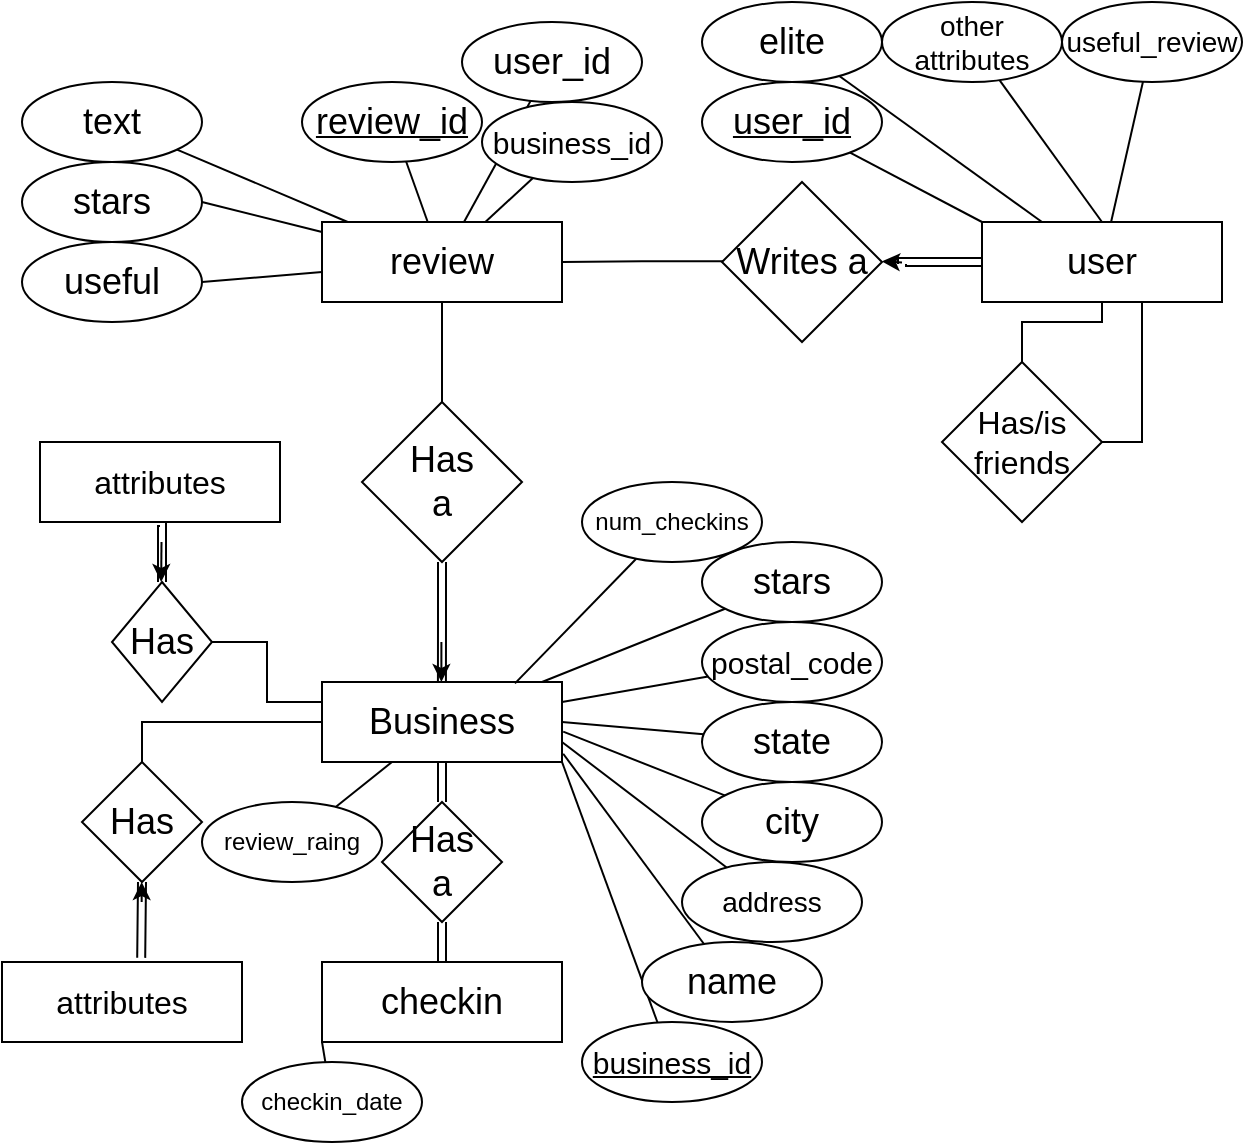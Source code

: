 <mxfile version="24.6.4" type="github">
  <diagram name="Page-1" id="XGp-nELTrrfrIVu4wkue">
    <mxGraphModel dx="2895" dy="628" grid="1" gridSize="10" guides="1" tooltips="1" connect="1" arrows="1" fold="1" page="1" pageScale="1" pageWidth="850" pageHeight="1100" math="0" shadow="0">
      <root>
        <mxCell id="0" />
        <mxCell id="1" parent="0" />
        <mxCell id="s7CKVU12fJIXtigg7PJj-2" value="&lt;font style=&quot;font-size: 18px;&quot;&gt;user&lt;/font&gt;" style="rounded=0;whiteSpace=wrap;html=1;" vertex="1" parent="1">
          <mxGeometry x="-710" y="330" width="120" height="40" as="geometry" />
        </mxCell>
        <mxCell id="s7CKVU12fJIXtigg7PJj-3" value="&lt;u&gt;&lt;font style=&quot;font-size: 18px;&quot;&gt;user_id&lt;/font&gt;&lt;/u&gt;" style="ellipse;whiteSpace=wrap;html=1;" vertex="1" parent="1">
          <mxGeometry x="-850" y="260" width="90" height="40" as="geometry" />
        </mxCell>
        <mxCell id="s7CKVU12fJIXtigg7PJj-4" value="" style="endArrow=none;html=1;rounded=0;exitX=0;exitY=0;exitDx=0;exitDy=0;" edge="1" parent="1" source="s7CKVU12fJIXtigg7PJj-2" target="s7CKVU12fJIXtigg7PJj-3">
          <mxGeometry width="50" height="50" relative="1" as="geometry">
            <mxPoint x="-110" y="500" as="sourcePoint" />
            <mxPoint x="-60" y="450" as="targetPoint" />
          </mxGeometry>
        </mxCell>
        <mxCell id="s7CKVU12fJIXtigg7PJj-5" value="&lt;font style=&quot;font-size: 18px;&quot;&gt;elite&lt;/font&gt;" style="ellipse;whiteSpace=wrap;html=1;" vertex="1" parent="1">
          <mxGeometry x="-850" y="220" width="90" height="40" as="geometry" />
        </mxCell>
        <mxCell id="s7CKVU12fJIXtigg7PJj-6" value="" style="endArrow=none;html=1;rounded=0;exitX=0.25;exitY=0;exitDx=0;exitDy=0;" edge="1" parent="1" source="s7CKVU12fJIXtigg7PJj-2" target="s7CKVU12fJIXtigg7PJj-5">
          <mxGeometry width="50" height="50" relative="1" as="geometry">
            <mxPoint x="-770" y="500" as="sourcePoint" />
            <mxPoint x="-720" y="450" as="targetPoint" />
          </mxGeometry>
        </mxCell>
        <mxCell id="s7CKVU12fJIXtigg7PJj-7" value="&lt;font style=&quot;font-size: 14px;&quot;&gt;other attributes&lt;br&gt;&lt;/font&gt;" style="ellipse;whiteSpace=wrap;html=1;" vertex="1" parent="1">
          <mxGeometry x="-760" y="220" width="90" height="40" as="geometry" />
        </mxCell>
        <mxCell id="s7CKVU12fJIXtigg7PJj-8" value="" style="endArrow=none;html=1;rounded=0;exitX=0.5;exitY=0;exitDx=0;exitDy=0;" edge="1" parent="1" source="s7CKVU12fJIXtigg7PJj-2" target="s7CKVU12fJIXtigg7PJj-7">
          <mxGeometry width="50" height="50" relative="1" as="geometry">
            <mxPoint x="-770" y="500" as="sourcePoint" />
            <mxPoint x="-720" y="450" as="targetPoint" />
          </mxGeometry>
        </mxCell>
        <mxCell id="s7CKVU12fJIXtigg7PJj-14" style="edgeStyle=orthogonalEdgeStyle;rounded=0;orthogonalLoop=1;jettySize=auto;html=1;endArrow=none;endFill=0;" edge="1" parent="1" source="s7CKVU12fJIXtigg7PJj-10" target="s7CKVU12fJIXtigg7PJj-2">
          <mxGeometry relative="1" as="geometry">
            <mxPoint x="-630" y="390" as="targetPoint" />
            <Array as="points">
              <mxPoint x="-630" y="440" />
            </Array>
          </mxGeometry>
        </mxCell>
        <mxCell id="s7CKVU12fJIXtigg7PJj-10" value="&lt;font style=&quot;font-size: 16px;&quot;&gt;Has/is friends&lt;/font&gt;" style="rhombus;whiteSpace=wrap;html=1;" vertex="1" parent="1">
          <mxGeometry x="-730" y="400" width="80" height="80" as="geometry" />
        </mxCell>
        <mxCell id="s7CKVU12fJIXtigg7PJj-11" value="&lt;font style=&quot;font-size: 14px;&quot;&gt;useful_review&lt;br&gt;&lt;/font&gt;" style="ellipse;whiteSpace=wrap;html=1;" vertex="1" parent="1">
          <mxGeometry x="-670" y="220" width="90" height="40" as="geometry" />
        </mxCell>
        <mxCell id="s7CKVU12fJIXtigg7PJj-12" value="" style="endArrow=none;html=1;rounded=0;" edge="1" parent="1" target="s7CKVU12fJIXtigg7PJj-11" source="s7CKVU12fJIXtigg7PJj-2">
          <mxGeometry width="50" height="50" relative="1" as="geometry">
            <mxPoint x="-560" y="330" as="sourcePoint" />
            <mxPoint x="-630" y="450" as="targetPoint" />
          </mxGeometry>
        </mxCell>
        <mxCell id="s7CKVU12fJIXtigg7PJj-13" style="edgeStyle=orthogonalEdgeStyle;rounded=0;orthogonalLoop=1;jettySize=auto;html=1;exitX=0.5;exitY=0;exitDx=0;exitDy=0;endArrow=none;endFill=0;" edge="1" parent="1" source="s7CKVU12fJIXtigg7PJj-10" target="s7CKVU12fJIXtigg7PJj-2">
          <mxGeometry relative="1" as="geometry">
            <mxPoint x="-680" y="380" as="targetPoint" />
          </mxGeometry>
        </mxCell>
        <mxCell id="Xr0E54ZzPaXTqIcq0mG2-47" style="edgeStyle=orthogonalEdgeStyle;rounded=0;orthogonalLoop=1;jettySize=auto;html=1;exitX=0.5;exitY=1;exitDx=0;exitDy=0;entryX=0.5;entryY=0;entryDx=0;entryDy=0;endArrow=none;endFill=0;" edge="1" parent="1" source="Xr0E54ZzPaXTqIcq0mG2-3" target="Xr0E54ZzPaXTqIcq0mG2-40">
          <mxGeometry relative="1" as="geometry" />
        </mxCell>
        <mxCell id="Xr0E54ZzPaXTqIcq0mG2-3" value="&lt;font style=&quot;font-size: 18px;&quot;&gt;review&lt;/font&gt;" style="rounded=0;whiteSpace=wrap;html=1;" vertex="1" parent="1">
          <mxGeometry x="-1040" y="330" width="120" height="40" as="geometry" />
        </mxCell>
        <mxCell id="Xr0E54ZzPaXTqIcq0mG2-18" style="edgeStyle=orthogonalEdgeStyle;rounded=0;orthogonalLoop=1;jettySize=auto;html=1;entryX=1;entryY=0.5;entryDx=0;entryDy=0;endArrow=none;endFill=0;exitX=0.07;exitY=0.495;exitDx=0;exitDy=0;exitPerimeter=0;" edge="1" parent="1" source="Xr0E54ZzPaXTqIcq0mG2-4" target="Xr0E54ZzPaXTqIcq0mG2-3">
          <mxGeometry relative="1" as="geometry">
            <mxPoint x="-870" y="350" as="sourcePoint" />
          </mxGeometry>
        </mxCell>
        <mxCell id="Xr0E54ZzPaXTqIcq0mG2-4" value="&lt;div&gt;&lt;font style=&quot;font-size: 18px;&quot;&gt;Writes a&lt;br&gt;&lt;/font&gt;&lt;/div&gt;" style="rhombus;whiteSpace=wrap;html=1;" vertex="1" parent="1">
          <mxGeometry x="-840" y="310" width="80" height="80" as="geometry" />
        </mxCell>
        <mxCell id="Xr0E54ZzPaXTqIcq0mG2-5" value="&lt;u&gt;&lt;font style=&quot;font-size: 18px;&quot;&gt;review_id&lt;/font&gt;&lt;/u&gt;" style="ellipse;whiteSpace=wrap;html=1;" vertex="1" parent="1">
          <mxGeometry x="-1050" y="260" width="90" height="40" as="geometry" />
        </mxCell>
        <mxCell id="Xr0E54ZzPaXTqIcq0mG2-6" value="" style="endArrow=none;html=1;rounded=0;" edge="1" parent="1" source="Xr0E54ZzPaXTqIcq0mG2-3" target="Xr0E54ZzPaXTqIcq0mG2-5">
          <mxGeometry width="50" height="50" relative="1" as="geometry">
            <mxPoint x="-800" y="500" as="sourcePoint" />
            <mxPoint x="-750" y="450" as="targetPoint" />
          </mxGeometry>
        </mxCell>
        <mxCell id="Xr0E54ZzPaXTqIcq0mG2-7" value="&lt;font style=&quot;font-size: 18px;&quot;&gt;user_id&lt;/font&gt;" style="ellipse;whiteSpace=wrap;html=1;" vertex="1" parent="1">
          <mxGeometry x="-970" y="230" width="90" height="40" as="geometry" />
        </mxCell>
        <mxCell id="Xr0E54ZzPaXTqIcq0mG2-8" value="" style="endArrow=none;html=1;rounded=0;" edge="1" parent="1" source="Xr0E54ZzPaXTqIcq0mG2-3" target="Xr0E54ZzPaXTqIcq0mG2-7">
          <mxGeometry width="50" height="50" relative="1" as="geometry">
            <mxPoint x="-800" y="500" as="sourcePoint" />
            <mxPoint x="-750" y="450" as="targetPoint" />
          </mxGeometry>
        </mxCell>
        <mxCell id="Xr0E54ZzPaXTqIcq0mG2-9" value="&lt;font size=&quot;1&quot;&gt;&lt;span style=&quot;font-size: 15px;&quot;&gt;business_id&lt;/span&gt;&lt;/font&gt;" style="ellipse;whiteSpace=wrap;html=1;" vertex="1" parent="1">
          <mxGeometry x="-960" y="270" width="90" height="40" as="geometry" />
        </mxCell>
        <mxCell id="Xr0E54ZzPaXTqIcq0mG2-10" value="" style="endArrow=none;html=1;rounded=0;" edge="1" parent="1" source="Xr0E54ZzPaXTqIcq0mG2-3" target="Xr0E54ZzPaXTqIcq0mG2-9">
          <mxGeometry width="50" height="50" relative="1" as="geometry">
            <mxPoint x="-800" y="500" as="sourcePoint" />
            <mxPoint x="-750" y="450" as="targetPoint" />
          </mxGeometry>
        </mxCell>
        <mxCell id="Xr0E54ZzPaXTqIcq0mG2-11" value="&lt;font style=&quot;font-size: 18px;&quot;&gt;text&lt;/font&gt;" style="ellipse;whiteSpace=wrap;html=1;" vertex="1" parent="1">
          <mxGeometry x="-1190" y="260" width="90" height="40" as="geometry" />
        </mxCell>
        <mxCell id="Xr0E54ZzPaXTqIcq0mG2-12" value="" style="endArrow=none;html=1;rounded=0;" edge="1" parent="1" source="Xr0E54ZzPaXTqIcq0mG2-11" target="Xr0E54ZzPaXTqIcq0mG2-3">
          <mxGeometry width="50" height="50" relative="1" as="geometry">
            <mxPoint x="-850" y="500" as="sourcePoint" />
            <mxPoint x="-980" y="390" as="targetPoint" />
          </mxGeometry>
        </mxCell>
        <mxCell id="Xr0E54ZzPaXTqIcq0mG2-16" style="edgeStyle=orthogonalEdgeStyle;rounded=0;orthogonalLoop=1;jettySize=auto;html=1;exitX=0;exitY=0.5;exitDx=0;exitDy=0;shape=link;" edge="1" parent="1" source="s7CKVU12fJIXtigg7PJj-2">
          <mxGeometry relative="1" as="geometry">
            <mxPoint x="-750" y="351" as="targetPoint" />
            <Array as="points">
              <mxPoint x="-750" y="350" />
            </Array>
          </mxGeometry>
        </mxCell>
        <mxCell id="Xr0E54ZzPaXTqIcq0mG2-17" style="edgeStyle=orthogonalEdgeStyle;rounded=0;orthogonalLoop=1;jettySize=auto;html=1;endArrow=classic;endFill=1;exitX=1.098;exitY=0.502;exitDx=0;exitDy=0;exitPerimeter=0;" edge="1" parent="1" source="Xr0E54ZzPaXTqIcq0mG2-4">
          <mxGeometry relative="1" as="geometry">
            <mxPoint x="-760" y="349.71" as="targetPoint" />
            <mxPoint x="-700" y="349.71" as="sourcePoint" />
            <Array as="points">
              <mxPoint x="-750" y="350" />
            </Array>
          </mxGeometry>
        </mxCell>
        <mxCell id="Xr0E54ZzPaXTqIcq0mG2-19" value="&lt;font style=&quot;font-size: 18px;&quot;&gt;stars&lt;/font&gt;" style="ellipse;whiteSpace=wrap;html=1;" vertex="1" parent="1">
          <mxGeometry x="-1190" y="300" width="90" height="40" as="geometry" />
        </mxCell>
        <mxCell id="Xr0E54ZzPaXTqIcq0mG2-21" value="" style="endArrow=none;html=1;rounded=0;entryX=1;entryY=0.5;entryDx=0;entryDy=0;" edge="1" parent="1" source="Xr0E54ZzPaXTqIcq0mG2-3" target="Xr0E54ZzPaXTqIcq0mG2-19">
          <mxGeometry width="50" height="50" relative="1" as="geometry">
            <mxPoint x="-970" y="410" as="sourcePoint" />
            <mxPoint x="-920" y="360" as="targetPoint" />
          </mxGeometry>
        </mxCell>
        <mxCell id="Xr0E54ZzPaXTqIcq0mG2-22" value="&lt;font style=&quot;font-size: 18px;&quot;&gt;useful&lt;/font&gt;" style="ellipse;whiteSpace=wrap;html=1;" vertex="1" parent="1">
          <mxGeometry x="-1190" y="340" width="90" height="40" as="geometry" />
        </mxCell>
        <mxCell id="Xr0E54ZzPaXTqIcq0mG2-23" value="" style="endArrow=none;html=1;rounded=0;entryX=1;entryY=0.5;entryDx=0;entryDy=0;" edge="1" parent="1" source="Xr0E54ZzPaXTqIcq0mG2-3" target="Xr0E54ZzPaXTqIcq0mG2-22">
          <mxGeometry width="50" height="50" relative="1" as="geometry">
            <mxPoint x="-1023" y="340" as="sourcePoint" />
            <mxPoint x="-1050" y="330" as="targetPoint" />
          </mxGeometry>
        </mxCell>
        <mxCell id="Xr0E54ZzPaXTqIcq0mG2-24" style="edgeStyle=orthogonalEdgeStyle;rounded=0;orthogonalLoop=1;jettySize=auto;html=1;exitX=0.5;exitY=1;exitDx=0;exitDy=0;shape=link;" edge="1" parent="1" source="Xr0E54ZzPaXTqIcq0mG2-26" target="Xr0E54ZzPaXTqIcq0mG2-37">
          <mxGeometry relative="1" as="geometry" />
        </mxCell>
        <mxCell id="Xr0E54ZzPaXTqIcq0mG2-66" style="edgeStyle=orthogonalEdgeStyle;rounded=0;orthogonalLoop=1;jettySize=auto;html=1;exitX=0;exitY=0.5;exitDx=0;exitDy=0;entryX=0.5;entryY=0;entryDx=0;entryDy=0;endArrow=none;endFill=0;" edge="1" parent="1" source="Xr0E54ZzPaXTqIcq0mG2-26" target="Xr0E54ZzPaXTqIcq0mG2-58">
          <mxGeometry relative="1" as="geometry" />
        </mxCell>
        <mxCell id="Xr0E54ZzPaXTqIcq0mG2-26" value="&lt;font style=&quot;font-size: 18px;&quot;&gt;Business&lt;/font&gt;" style="rounded=0;whiteSpace=wrap;html=1;" vertex="1" parent="1">
          <mxGeometry x="-1040" y="560" width="120" height="40" as="geometry" />
        </mxCell>
        <mxCell id="Xr0E54ZzPaXTqIcq0mG2-27" value="&lt;font size=&quot;1&quot;&gt;&lt;u style=&quot;font-size: 15px;&quot;&gt;business_id&lt;/u&gt;&lt;/font&gt;" style="ellipse;whiteSpace=wrap;html=1;" vertex="1" parent="1">
          <mxGeometry x="-910" y="730" width="90" height="40" as="geometry" />
        </mxCell>
        <mxCell id="Xr0E54ZzPaXTqIcq0mG2-28" value="" style="endArrow=none;html=1;rounded=0;exitX=1;exitY=1;exitDx=0;exitDy=0;" edge="1" parent="1" source="Xr0E54ZzPaXTqIcq0mG2-26" target="Xr0E54ZzPaXTqIcq0mG2-27">
          <mxGeometry width="50" height="50" relative="1" as="geometry">
            <mxPoint x="-830" y="610" as="sourcePoint" />
            <mxPoint x="-780" y="560" as="targetPoint" />
          </mxGeometry>
        </mxCell>
        <mxCell id="Xr0E54ZzPaXTqIcq0mG2-29" value="&lt;font style=&quot;font-size: 18px;&quot;&gt;name&lt;/font&gt;" style="ellipse;whiteSpace=wrap;html=1;" vertex="1" parent="1">
          <mxGeometry x="-880" y="690" width="90" height="40" as="geometry" />
        </mxCell>
        <mxCell id="Xr0E54ZzPaXTqIcq0mG2-30" value="" style="endArrow=none;html=1;rounded=0;entryX=1.005;entryY=0.897;entryDx=0;entryDy=0;entryPerimeter=0;" edge="1" parent="1" source="Xr0E54ZzPaXTqIcq0mG2-29" target="Xr0E54ZzPaXTqIcq0mG2-26">
          <mxGeometry width="50" height="50" relative="1" as="geometry">
            <mxPoint x="-830" y="610" as="sourcePoint" />
            <mxPoint x="-780" y="560" as="targetPoint" />
          </mxGeometry>
        </mxCell>
        <mxCell id="Xr0E54ZzPaXTqIcq0mG2-31" value="&lt;font style=&quot;font-size: 14px;&quot;&gt;address&lt;br&gt;&lt;/font&gt;" style="ellipse;whiteSpace=wrap;html=1;" vertex="1" parent="1">
          <mxGeometry x="-860" y="650" width="90" height="40" as="geometry" />
        </mxCell>
        <mxCell id="Xr0E54ZzPaXTqIcq0mG2-32" value="" style="endArrow=none;html=1;rounded=0;exitX=1;exitY=0.75;exitDx=0;exitDy=0;" edge="1" parent="1" source="Xr0E54ZzPaXTqIcq0mG2-26" target="Xr0E54ZzPaXTqIcq0mG2-31">
          <mxGeometry width="50" height="50" relative="1" as="geometry">
            <mxPoint x="-830" y="610" as="sourcePoint" />
            <mxPoint x="-780" y="560" as="targetPoint" />
          </mxGeometry>
        </mxCell>
        <mxCell id="Xr0E54ZzPaXTqIcq0mG2-33" value="&lt;font style=&quot;font-size: 18px;&quot;&gt;city&lt;/font&gt;" style="ellipse;whiteSpace=wrap;html=1;" vertex="1" parent="1">
          <mxGeometry x="-850" y="610" width="90" height="40" as="geometry" />
        </mxCell>
        <mxCell id="Xr0E54ZzPaXTqIcq0mG2-34" value="" style="endArrow=none;html=1;rounded=0;exitX=1.005;exitY=0.621;exitDx=0;exitDy=0;exitPerimeter=0;" edge="1" parent="1" source="Xr0E54ZzPaXTqIcq0mG2-26" target="Xr0E54ZzPaXTqIcq0mG2-33">
          <mxGeometry width="50" height="50" relative="1" as="geometry">
            <mxPoint x="-830" y="610" as="sourcePoint" />
            <mxPoint x="-780" y="560" as="targetPoint" />
          </mxGeometry>
        </mxCell>
        <mxCell id="Xr0E54ZzPaXTqIcq0mG2-35" style="edgeStyle=orthogonalEdgeStyle;rounded=0;orthogonalLoop=1;jettySize=auto;html=1;exitX=0.5;exitY=0;exitDx=0;exitDy=0;shape=link;" edge="1" parent="1" source="Xr0E54ZzPaXTqIcq0mG2-36" target="Xr0E54ZzPaXTqIcq0mG2-37">
          <mxGeometry relative="1" as="geometry" />
        </mxCell>
        <mxCell id="Xr0E54ZzPaXTqIcq0mG2-36" value="&lt;font style=&quot;font-size: 18px;&quot;&gt;checkin&lt;/font&gt;" style="rounded=0;whiteSpace=wrap;html=1;" vertex="1" parent="1">
          <mxGeometry x="-1040" y="700" width="120" height="40" as="geometry" />
        </mxCell>
        <mxCell id="Xr0E54ZzPaXTqIcq0mG2-37" value="&lt;div&gt;&lt;font style=&quot;font-size: 18px;&quot;&gt;Has&lt;/font&gt;&lt;/div&gt;&lt;div&gt;&lt;font style=&quot;font-size: 18px;&quot;&gt;a&lt;br&gt;&lt;/font&gt;&lt;/div&gt;" style="rhombus;whiteSpace=wrap;html=1;" vertex="1" parent="1">
          <mxGeometry x="-1010" y="620" width="60" height="60" as="geometry" />
        </mxCell>
        <mxCell id="Xr0E54ZzPaXTqIcq0mG2-46" style="edgeStyle=orthogonalEdgeStyle;rounded=0;orthogonalLoop=1;jettySize=auto;html=1;exitX=0.5;exitY=1;exitDx=0;exitDy=0;shape=link;" edge="1" parent="1" source="Xr0E54ZzPaXTqIcq0mG2-40">
          <mxGeometry relative="1" as="geometry">
            <mxPoint x="-980.034" y="560" as="targetPoint" />
          </mxGeometry>
        </mxCell>
        <mxCell id="Xr0E54ZzPaXTqIcq0mG2-40" value="&lt;div&gt;&lt;font style=&quot;font-size: 18px;&quot;&gt;Has&lt;/font&gt;&lt;/div&gt;&lt;div&gt;&lt;font style=&quot;font-size: 18px;&quot;&gt;a&lt;br&gt;&lt;/font&gt;&lt;/div&gt;" style="rhombus;whiteSpace=wrap;html=1;" vertex="1" parent="1">
          <mxGeometry x="-1020" y="420" width="80" height="80" as="geometry" />
        </mxCell>
        <mxCell id="Xr0E54ZzPaXTqIcq0mG2-41" value="checkin_date" style="ellipse;whiteSpace=wrap;html=1;" vertex="1" parent="1">
          <mxGeometry x="-1080" y="750" width="90" height="40" as="geometry" />
        </mxCell>
        <mxCell id="Xr0E54ZzPaXTqIcq0mG2-42" value="" style="endArrow=none;html=1;rounded=0;entryX=0;entryY=1;entryDx=0;entryDy=0;" edge="1" parent="1" source="Xr0E54ZzPaXTqIcq0mG2-41" target="Xr0E54ZzPaXTqIcq0mG2-36">
          <mxGeometry width="50" height="50" relative="1" as="geometry">
            <mxPoint x="-1130" y="610" as="sourcePoint" />
            <mxPoint x="-1080" y="560" as="targetPoint" />
          </mxGeometry>
        </mxCell>
        <mxCell id="Xr0E54ZzPaXTqIcq0mG2-44" style="edgeStyle=orthogonalEdgeStyle;rounded=0;orthogonalLoop=1;jettySize=auto;html=1;endArrow=classic;endFill=1;" edge="1" parent="1">
          <mxGeometry relative="1" as="geometry">
            <mxPoint x="-980.31" y="560" as="targetPoint" />
            <mxPoint x="-980.31" y="550" as="sourcePoint" />
            <Array as="points">
              <mxPoint x="-980.25" y="540" />
              <mxPoint x="-980.25" y="540" />
            </Array>
          </mxGeometry>
        </mxCell>
        <mxCell id="Xr0E54ZzPaXTqIcq0mG2-48" value="&lt;font style=&quot;font-size: 18px;&quot;&gt;state&lt;/font&gt;" style="ellipse;whiteSpace=wrap;html=1;" vertex="1" parent="1">
          <mxGeometry x="-850" y="570" width="90" height="40" as="geometry" />
        </mxCell>
        <mxCell id="Xr0E54ZzPaXTqIcq0mG2-49" value="" style="endArrow=none;html=1;rounded=0;exitX=1;exitY=0.5;exitDx=0;exitDy=0;" edge="1" parent="1" target="Xr0E54ZzPaXTqIcq0mG2-48" source="Xr0E54ZzPaXTqIcq0mG2-26">
          <mxGeometry width="50" height="50" relative="1" as="geometry">
            <mxPoint x="-920" y="560" as="sourcePoint" />
            <mxPoint x="-780" y="520" as="targetPoint" />
          </mxGeometry>
        </mxCell>
        <mxCell id="Xr0E54ZzPaXTqIcq0mG2-50" value="&lt;font style=&quot;font-size: 15px;&quot;&gt;postal_code&lt;/font&gt;" style="ellipse;whiteSpace=wrap;html=1;" vertex="1" parent="1">
          <mxGeometry x="-850" y="530" width="90" height="40" as="geometry" />
        </mxCell>
        <mxCell id="Xr0E54ZzPaXTqIcq0mG2-51" value="" style="endArrow=none;html=1;rounded=0;exitX=1;exitY=0.25;exitDx=0;exitDy=0;" edge="1" parent="1" target="Xr0E54ZzPaXTqIcq0mG2-50" source="Xr0E54ZzPaXTqIcq0mG2-26">
          <mxGeometry width="50" height="50" relative="1" as="geometry">
            <mxPoint x="-920" y="540" as="sourcePoint" />
            <mxPoint x="-780" y="480" as="targetPoint" />
          </mxGeometry>
        </mxCell>
        <mxCell id="Xr0E54ZzPaXTqIcq0mG2-52" value="&lt;font style=&quot;font-size: 18px;&quot;&gt;stars&lt;/font&gt;" style="ellipse;whiteSpace=wrap;html=1;" vertex="1" parent="1">
          <mxGeometry x="-850" y="490" width="90" height="40" as="geometry" />
        </mxCell>
        <mxCell id="Xr0E54ZzPaXTqIcq0mG2-53" value="" style="endArrow=none;html=1;rounded=0;" edge="1" parent="1" target="Xr0E54ZzPaXTqIcq0mG2-52" source="Xr0E54ZzPaXTqIcq0mG2-26">
          <mxGeometry width="50" height="50" relative="1" as="geometry">
            <mxPoint x="-920" y="500" as="sourcePoint" />
            <mxPoint x="-780" y="440" as="targetPoint" />
          </mxGeometry>
        </mxCell>
        <mxCell id="Xr0E54ZzPaXTqIcq0mG2-54" value="num_checkins" style="ellipse;whiteSpace=wrap;html=1;" vertex="1" parent="1">
          <mxGeometry x="-910" y="460" width="90" height="40" as="geometry" />
        </mxCell>
        <mxCell id="Xr0E54ZzPaXTqIcq0mG2-55" value="" style="endArrow=none;html=1;rounded=0;exitX=0.804;exitY=0.017;exitDx=0;exitDy=0;exitPerimeter=0;" edge="1" parent="1" source="Xr0E54ZzPaXTqIcq0mG2-26" target="Xr0E54ZzPaXTqIcq0mG2-54">
          <mxGeometry width="50" height="50" relative="1" as="geometry">
            <mxPoint x="-920" y="570" as="sourcePoint" />
            <mxPoint x="-828" y="533" as="targetPoint" />
          </mxGeometry>
        </mxCell>
        <mxCell id="Xr0E54ZzPaXTqIcq0mG2-56" value="review_raing" style="ellipse;whiteSpace=wrap;html=1;" vertex="1" parent="1">
          <mxGeometry x="-1100" y="620" width="90" height="40" as="geometry" />
        </mxCell>
        <mxCell id="Xr0E54ZzPaXTqIcq0mG2-57" value="" style="endArrow=none;html=1;rounded=0;" edge="1" parent="1" target="Xr0E54ZzPaXTqIcq0mG2-56" source="Xr0E54ZzPaXTqIcq0mG2-26">
          <mxGeometry width="50" height="50" relative="1" as="geometry">
            <mxPoint x="-1164" y="730" as="sourcePoint" />
            <mxPoint x="-1048" y="702" as="targetPoint" />
          </mxGeometry>
        </mxCell>
        <mxCell id="Xr0E54ZzPaXTqIcq0mG2-58" value="&lt;div&gt;&lt;font style=&quot;font-size: 18px;&quot;&gt;Has&lt;/font&gt;&lt;/div&gt;" style="rhombus;whiteSpace=wrap;html=1;" vertex="1" parent="1">
          <mxGeometry x="-1160" y="600" width="60" height="60" as="geometry" />
        </mxCell>
        <mxCell id="Xr0E54ZzPaXTqIcq0mG2-60" value="&lt;font style=&quot;font-size: 16px;&quot;&gt;attributes&lt;/font&gt;" style="rounded=0;whiteSpace=wrap;html=1;" vertex="1" parent="1">
          <mxGeometry x="-1200" y="700" width="120" height="40" as="geometry" />
        </mxCell>
        <mxCell id="Xr0E54ZzPaXTqIcq0mG2-61" style="edgeStyle=orthogonalEdgeStyle;rounded=0;orthogonalLoop=1;jettySize=auto;html=1;exitX=0.5;exitY=1;exitDx=0;exitDy=0;entryX=0.58;entryY=-0.052;entryDx=0;entryDy=0;entryPerimeter=0;endArrow=none;endFill=0;shape=link;" edge="1" parent="1" source="Xr0E54ZzPaXTqIcq0mG2-58" target="Xr0E54ZzPaXTqIcq0mG2-60">
          <mxGeometry relative="1" as="geometry" />
        </mxCell>
        <mxCell id="Xr0E54ZzPaXTqIcq0mG2-65" value="" style="endArrow=classic;html=1;rounded=0;" edge="1" parent="1">
          <mxGeometry width="50" height="50" relative="1" as="geometry">
            <mxPoint x="-1130.17" y="670" as="sourcePoint" />
            <mxPoint x="-1130.17" y="660" as="targetPoint" />
          </mxGeometry>
        </mxCell>
        <mxCell id="Xr0E54ZzPaXTqIcq0mG2-78" style="edgeStyle=orthogonalEdgeStyle;rounded=0;orthogonalLoop=1;jettySize=auto;html=1;exitX=0.5;exitY=1;exitDx=0;exitDy=0;entryX=0.5;entryY=0;entryDx=0;entryDy=0;shape=link;" edge="1" parent="1" source="Xr0E54ZzPaXTqIcq0mG2-69" target="Xr0E54ZzPaXTqIcq0mG2-71">
          <mxGeometry relative="1" as="geometry" />
        </mxCell>
        <mxCell id="Xr0E54ZzPaXTqIcq0mG2-69" value="&lt;font style=&quot;font-size: 16px;&quot;&gt;attributes&lt;/font&gt;" style="rounded=0;whiteSpace=wrap;html=1;" vertex="1" parent="1">
          <mxGeometry x="-1181" y="440" width="120" height="40" as="geometry" />
        </mxCell>
        <mxCell id="Xr0E54ZzPaXTqIcq0mG2-73" style="edgeStyle=orthogonalEdgeStyle;rounded=0;orthogonalLoop=1;jettySize=auto;html=1;entryX=0;entryY=0.25;entryDx=0;entryDy=0;endArrow=none;endFill=0;" edge="1" parent="1" source="Xr0E54ZzPaXTqIcq0mG2-71" target="Xr0E54ZzPaXTqIcq0mG2-26">
          <mxGeometry relative="1" as="geometry" />
        </mxCell>
        <mxCell id="Xr0E54ZzPaXTqIcq0mG2-71" value="&lt;div&gt;&lt;font style=&quot;font-size: 18px;&quot;&gt;Has&lt;/font&gt;&lt;/div&gt;" style="rhombus;whiteSpace=wrap;html=1;" vertex="1" parent="1">
          <mxGeometry x="-1145" y="510" width="50" height="60" as="geometry" />
        </mxCell>
        <mxCell id="Xr0E54ZzPaXTqIcq0mG2-79" value="" style="endArrow=classic;html=1;rounded=0;" edge="1" parent="1">
          <mxGeometry width="50" height="50" relative="1" as="geometry">
            <mxPoint x="-1120.25" y="490" as="sourcePoint" />
            <mxPoint x="-1120.42" y="510" as="targetPoint" />
          </mxGeometry>
        </mxCell>
      </root>
    </mxGraphModel>
  </diagram>
</mxfile>

